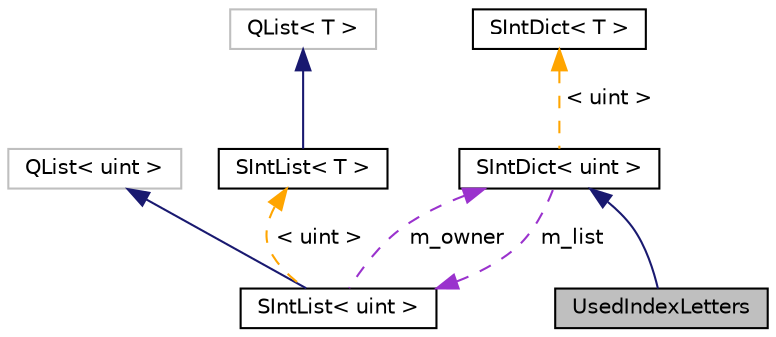digraph "UsedIndexLetters"
{
 // INTERACTIVE_SVG=YES
  edge [fontname="Helvetica",fontsize="10",labelfontname="Helvetica",labelfontsize="10"];
  node [fontname="Helvetica",fontsize="10",shape=record];
  Node3 [label="UsedIndexLetters",height=0.2,width=0.4,color="black", fillcolor="grey75", style="filled", fontcolor="black"];
  Node4 -> Node3 [dir="back",color="midnightblue",fontsize="10",style="solid",fontname="Helvetica"];
  Node4 [label="SIntDict\< uint \>",height=0.2,width=0.4,color="black", fillcolor="white", style="filled",URL="$d0/d9f/class_s_int_dict.html"];
  Node5 -> Node4 [dir="back",color="darkorchid3",fontsize="10",style="dashed",label=" m_list" ,fontname="Helvetica"];
  Node5 [label="SIntList\< uint \>",height=0.2,width=0.4,color="black", fillcolor="white", style="filled",URL="$d8/d9a/class_s_int_list.html"];
  Node6 -> Node5 [dir="back",color="midnightblue",fontsize="10",style="solid",fontname="Helvetica"];
  Node6 [label="QList\< uint \>",height=0.2,width=0.4,color="grey75", fillcolor="white", style="filled"];
  Node4 -> Node5 [dir="back",color="darkorchid3",fontsize="10",style="dashed",label=" m_owner" ,fontname="Helvetica"];
  Node7 -> Node5 [dir="back",color="orange",fontsize="10",style="dashed",label=" \< uint \>" ,fontname="Helvetica"];
  Node7 [label="SIntList\< T \>",height=0.2,width=0.4,color="black", fillcolor="white", style="filled",URL="$d8/d9a/class_s_int_list.html",tooltip="internal wrapper class that redirects compareValues() to the dictionary "];
  Node8 -> Node7 [dir="back",color="midnightblue",fontsize="10",style="solid",fontname="Helvetica"];
  Node8 [label="QList\< T \>",height=0.2,width=0.4,color="grey75", fillcolor="white", style="filled"];
  Node9 -> Node4 [dir="back",color="orange",fontsize="10",style="dashed",label=" \< uint \>" ,fontname="Helvetica"];
  Node9 [label="SIntDict\< T \>",height=0.2,width=0.4,color="black", fillcolor="white", style="filled",URL="$d0/d9f/class_s_int_dict.html",tooltip="Ordered dictionary of elements of type T. "];
}
